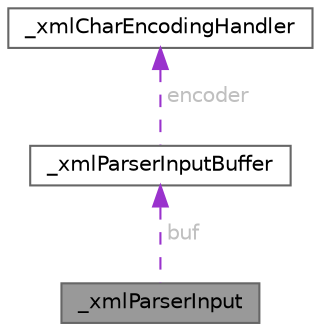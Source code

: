 digraph "_xmlParserInput"
{
 // LATEX_PDF_SIZE
  bgcolor="transparent";
  edge [fontname=Helvetica,fontsize=10,labelfontname=Helvetica,labelfontsize=10];
  node [fontname=Helvetica,fontsize=10,shape=box,height=0.2,width=0.4];
  Node1 [label="_xmlParserInput",height=0.2,width=0.4,color="gray40", fillcolor="grey60", style="filled", fontcolor="black",tooltip=" "];
  Node2 -> Node1 [dir="back",color="darkorchid3",style="dashed",label=" buf",fontcolor="grey" ];
  Node2 [label="_xmlParserInputBuffer",height=0.2,width=0.4,color="gray40", fillcolor="white", style="filled",URL="$struct__xml_parser_input_buffer.html",tooltip=" "];
  Node3 -> Node2 [dir="back",color="darkorchid3",style="dashed",label=" encoder",fontcolor="grey" ];
  Node3 [label="_xmlCharEncodingHandler",height=0.2,width=0.4,color="gray40", fillcolor="white", style="filled",URL="$struct__xml_char_encoding_handler.html",tooltip=" "];
}

